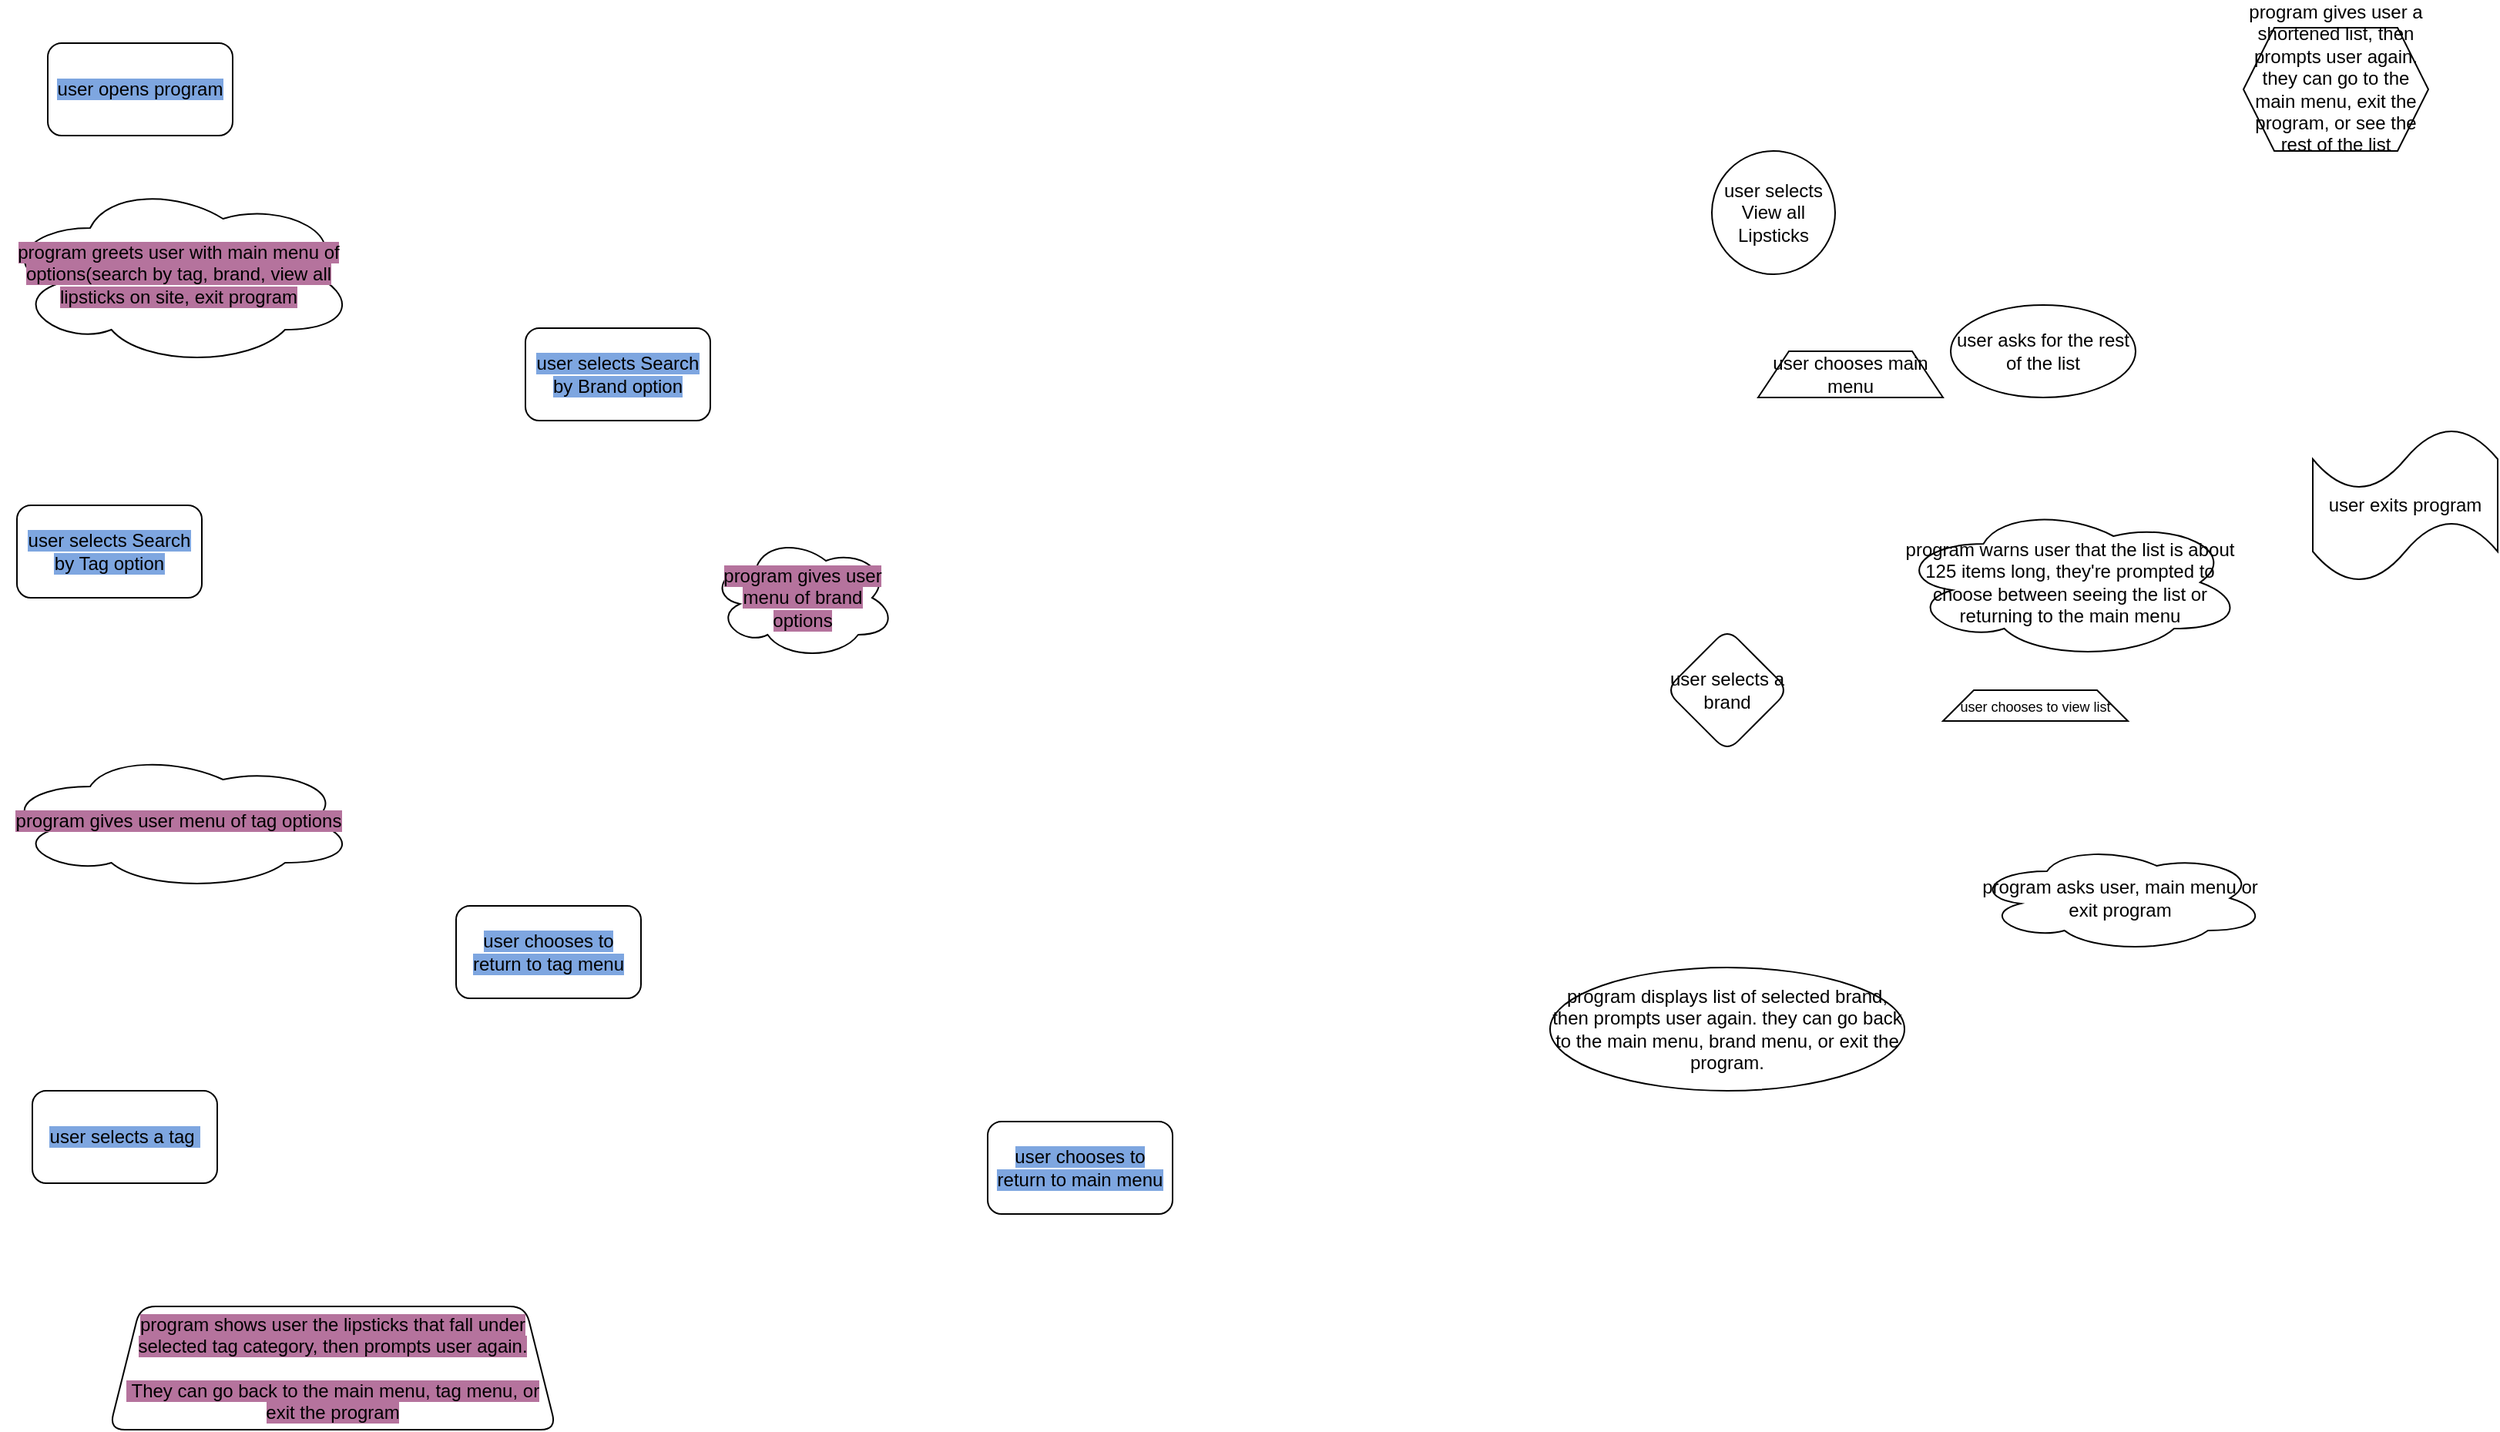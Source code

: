 <mxfile version="14.8.5" type="github">
  <diagram id="fY13pZR8vUbDBjP7I7lo" name="Page-1">
    <mxGraphModel dx="1994" dy="1119" grid="1" gridSize="10" guides="1" tooltips="1" connect="1" arrows="0" fold="1" page="1" pageScale="1" pageWidth="850" pageHeight="1100" math="0" shadow="0">
      <root>
        <mxCell id="0" />
        <mxCell id="1" parent="0" />
        <mxCell id="33Y8yaj1-EDUTj26Vm04-1" value="&lt;span style=&quot;background-color: rgb(126 , 166 , 224)&quot;&gt;user opens program&lt;/span&gt;" style="rounded=1;whiteSpace=wrap;html=1;" vertex="1" parent="1">
          <mxGeometry x="-810" y="30" width="120" height="60" as="geometry" />
        </mxCell>
        <mxCell id="33Y8yaj1-EDUTj26Vm04-13" value="&lt;span style=&quot;background-color: rgb(181 , 115 , 157)&quot;&gt;program shows user the lipsticks that fall under selected tag category, then prompts user again.&lt;br&gt;&lt;br&gt;&amp;nbsp;They can go back to the main menu, tag menu, or exit the program&lt;/span&gt;" style="shape=trapezoid;perimeter=trapezoidPerimeter;whiteSpace=wrap;html=1;fixedSize=1;rounded=1;" vertex="1" parent="1">
          <mxGeometry x="-770" y="850" width="290" height="80" as="geometry" />
        </mxCell>
        <mxCell id="33Y8yaj1-EDUTj26Vm04-18" value="&lt;span style=&quot;background-color: rgb(181 , 115 , 157)&quot;&gt;program gives user menu of brand options&lt;/span&gt;" style="ellipse;shape=cloud;whiteSpace=wrap;html=1;rounded=1;" vertex="1" parent="1">
          <mxGeometry x="-380" y="350" width="120" height="80" as="geometry" />
        </mxCell>
        <mxCell id="33Y8yaj1-EDUTj26Vm04-22" value="user selects a brand" style="rhombus;whiteSpace=wrap;html=1;rounded=1;" vertex="1" parent="1">
          <mxGeometry x="240" y="410" width="80" height="80" as="geometry" />
        </mxCell>
        <mxCell id="33Y8yaj1-EDUTj26Vm04-26" value="program displays list of selected brand, then prompts user again. they can go back to the main menu, brand menu, or exit the program." style="ellipse;whiteSpace=wrap;html=1;rounded=1;" vertex="1" parent="1">
          <mxGeometry x="165" y="630" width="230" height="80" as="geometry" />
        </mxCell>
        <mxCell id="33Y8yaj1-EDUTj26Vm04-36" value="user exits program" style="shape=tape;whiteSpace=wrap;html=1;" vertex="1" parent="1">
          <mxGeometry x="660" y="280" width="120" height="100" as="geometry" />
        </mxCell>
        <mxCell id="33Y8yaj1-EDUTj26Vm04-37" value="user selects View all Lipsticks" style="ellipse;whiteSpace=wrap;html=1;aspect=fixed;" vertex="1" parent="1">
          <mxGeometry x="270" y="100" width="80" height="80" as="geometry" />
        </mxCell>
        <mxCell id="33Y8yaj1-EDUTj26Vm04-38" value="program gives user a shortened list, then prompts user again. they can go to the main menu, exit the program, or see the rest of the list&lt;br&gt;&amp;nbsp;" style="shape=hexagon;perimeter=hexagonPerimeter2;whiteSpace=wrap;html=1;fixedSize=1;" vertex="1" parent="1">
          <mxGeometry x="615" y="20" width="120" height="80" as="geometry" />
        </mxCell>
        <mxCell id="33Y8yaj1-EDUTj26Vm04-42" value="user asks for the rest of the list" style="ellipse;whiteSpace=wrap;html=1;" vertex="1" parent="1">
          <mxGeometry x="425" y="200" width="120" height="60" as="geometry" />
        </mxCell>
        <mxCell id="33Y8yaj1-EDUTj26Vm04-44" value="program warns user that the list is about 125 items long, they&#39;re prompted to choose between seeing the list or returning to the main menu" style="ellipse;shape=cloud;whiteSpace=wrap;html=1;" vertex="1" parent="1">
          <mxGeometry x="390" y="330" width="225" height="100" as="geometry" />
        </mxCell>
        <mxCell id="33Y8yaj1-EDUTj26Vm04-48" value="&lt;font style=&quot;font-size: 9px&quot;&gt;user chooses to view list&lt;/font&gt;" style="shape=trapezoid;perimeter=trapezoidPerimeter;whiteSpace=wrap;html=1;fixedSize=1;" vertex="1" parent="1">
          <mxGeometry x="420" y="450" width="120" height="20" as="geometry" />
        </mxCell>
        <mxCell id="33Y8yaj1-EDUTj26Vm04-52" value="program asks user, main menu or exit program" style="ellipse;shape=cloud;whiteSpace=wrap;html=1;" vertex="1" parent="1">
          <mxGeometry x="440" y="550" width="190" height="70" as="geometry" />
        </mxCell>
        <mxCell id="33Y8yaj1-EDUTj26Vm04-58" value="user chooses main menu" style="shape=trapezoid;perimeter=trapezoidPerimeter;whiteSpace=wrap;html=1;fixedSize=1;" vertex="1" parent="1">
          <mxGeometry x="300" y="230" width="120" height="30" as="geometry" />
        </mxCell>
        <mxCell id="33Y8yaj1-EDUTj26Vm04-61" value="&lt;span style=&quot;background-color: rgb(181 , 115 , 157)&quot;&gt;&lt;font style=&quot;font-size: 12px&quot;&gt;program greets user with main menu of options(search by tag, brand, view all lipsticks on site, exit program&lt;/font&gt;&lt;/span&gt;" style="ellipse;shape=cloud;html=1;whiteSpace=wrap;" vertex="1" parent="1">
          <mxGeometry x="-840" y="120" width="230" height="120" as="geometry" />
        </mxCell>
        <mxCell id="33Y8yaj1-EDUTj26Vm04-63" value="&lt;span style=&quot;background-color: rgb(181 , 115 , 157)&quot;&gt;&lt;font style=&quot;font-size: 12px&quot;&gt;program gives user menu of tag options&lt;/font&gt;&lt;/span&gt;" style="ellipse;shape=cloud;whiteSpace=wrap;html=1;" vertex="1" parent="1">
          <mxGeometry x="-840" y="490" width="230" height="90" as="geometry" />
        </mxCell>
        <mxCell id="33Y8yaj1-EDUTj26Vm04-65" value="&lt;span style=&quot;background-color: rgb(126 , 166 , 224)&quot;&gt;user selects Search by Tag option&lt;/span&gt;" style="rounded=1;whiteSpace=wrap;html=1;" vertex="1" parent="1">
          <mxGeometry x="-830" y="330" width="120" height="60" as="geometry" />
        </mxCell>
        <mxCell id="33Y8yaj1-EDUTj26Vm04-66" value="&lt;span style=&quot;background-color: rgb(126 , 166 , 224)&quot;&gt;user selects a tag&amp;nbsp;&lt;/span&gt;" style="rounded=1;whiteSpace=wrap;html=1;" vertex="1" parent="1">
          <mxGeometry x="-820" y="710" width="120" height="60" as="geometry" />
        </mxCell>
        <mxCell id="33Y8yaj1-EDUTj26Vm04-67" value="&lt;span style=&quot;background-color: rgb(126 , 166 , 224)&quot;&gt;user chooses to return to main menu&lt;br&gt;&lt;/span&gt;" style="rounded=1;whiteSpace=wrap;html=1;" vertex="1" parent="1">
          <mxGeometry x="-200" y="730" width="120" height="60" as="geometry" />
        </mxCell>
        <mxCell id="33Y8yaj1-EDUTj26Vm04-68" value="&lt;span style=&quot;background-color: rgb(126 , 166 , 224)&quot;&gt;user chooses to return to tag menu&lt;br&gt;&lt;/span&gt;" style="rounded=1;whiteSpace=wrap;html=1;" vertex="1" parent="1">
          <mxGeometry x="-545" y="590" width="120" height="60" as="geometry" />
        </mxCell>
        <mxCell id="33Y8yaj1-EDUTj26Vm04-69" value="&lt;span style=&quot;background-color: rgb(126 , 166 , 224)&quot;&gt;user selects Search by Brand&amp;nbsp;option&lt;/span&gt;" style="rounded=1;whiteSpace=wrap;html=1;" vertex="1" parent="1">
          <mxGeometry x="-500" y="215" width="120" height="60" as="geometry" />
        </mxCell>
      </root>
    </mxGraphModel>
  </diagram>
</mxfile>
